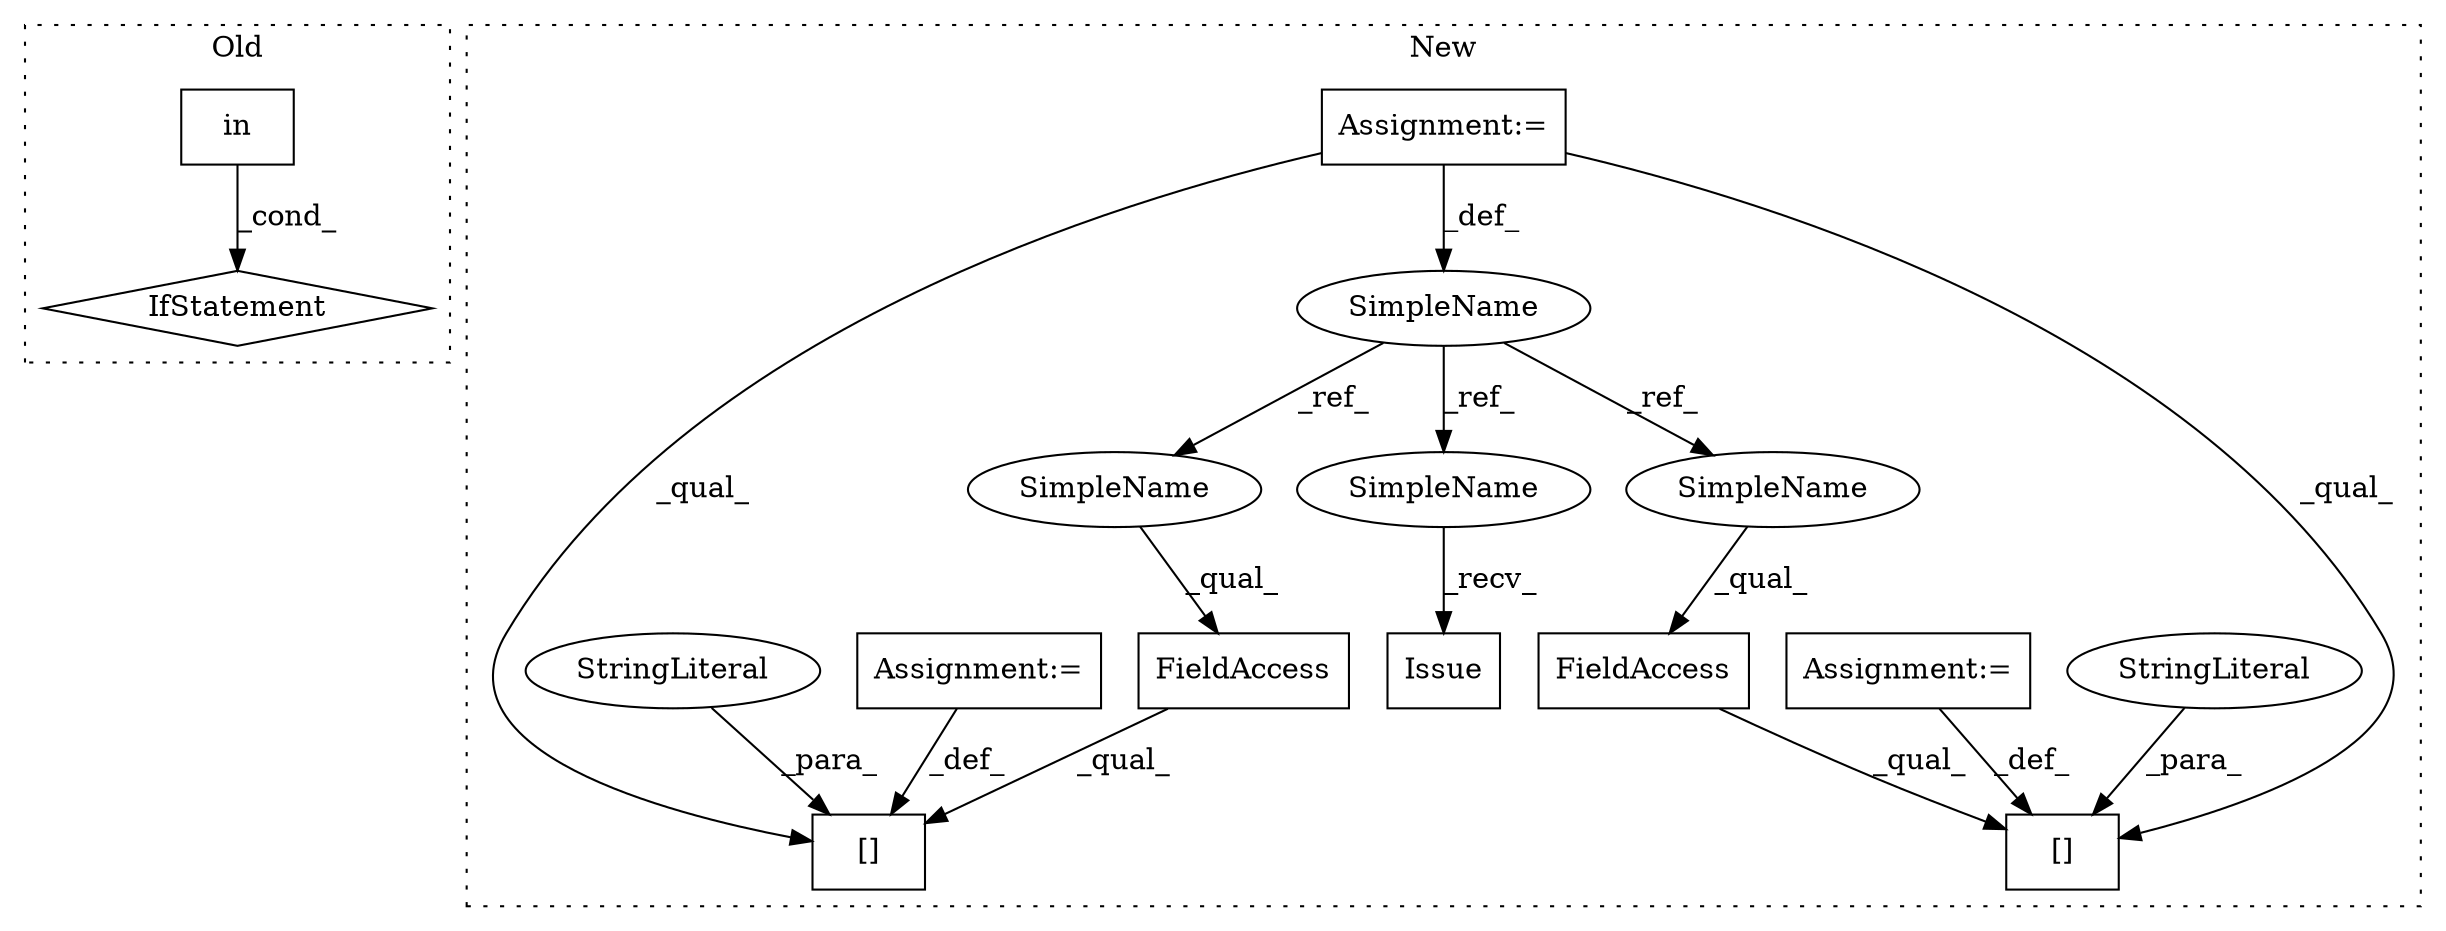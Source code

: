 digraph G {
subgraph cluster0 {
1 [label="in" a="105" s="2825" l="14" shape="box"];
9 [label="IfStatement" a="25" s="2816,2856" l="4,2" shape="diamond"];
label = "Old";
style="dotted";
}
subgraph cluster1 {
2 [label="Issue" a="32" s="4839" l="7" shape="box"];
3 [label="Assignment:=" a="7" s="4585" l="1" shape="box"];
4 [label="FieldAccess" a="22" s="4651" l="9" shape="box"];
5 [label="[]" a="2" s="4651,4667" l="10,1" shape="box"];
6 [label="SimpleName" a="42" s="4582" l="3" shape="ellipse"];
7 [label="StringLiteral" a="45" s="4661" l="6" shape="ellipse"];
8 [label="Assignment:=" a="7" s="4668" l="1" shape="box"];
10 [label="FieldAccess" a="22" s="4722" l="9" shape="box"];
11 [label="[]" a="2" s="4722,4745" l="10,1" shape="box"];
12 [label="StringLiteral" a="45" s="4732" l="13" shape="ellipse"];
13 [label="Assignment:=" a="7" s="4746" l="1" shape="box"];
14 [label="SimpleName" a="42" s="4651" l="3" shape="ellipse"];
15 [label="SimpleName" a="42" s="4835" l="3" shape="ellipse"];
16 [label="SimpleName" a="42" s="4722" l="3" shape="ellipse"];
label = "New";
style="dotted";
}
1 -> 9 [label="_cond_"];
3 -> 5 [label="_qual_"];
3 -> 11 [label="_qual_"];
3 -> 6 [label="_def_"];
4 -> 5 [label="_qual_"];
6 -> 16 [label="_ref_"];
6 -> 15 [label="_ref_"];
6 -> 14 [label="_ref_"];
7 -> 5 [label="_para_"];
8 -> 5 [label="_def_"];
10 -> 11 [label="_qual_"];
12 -> 11 [label="_para_"];
13 -> 11 [label="_def_"];
14 -> 4 [label="_qual_"];
15 -> 2 [label="_recv_"];
16 -> 10 [label="_qual_"];
}
